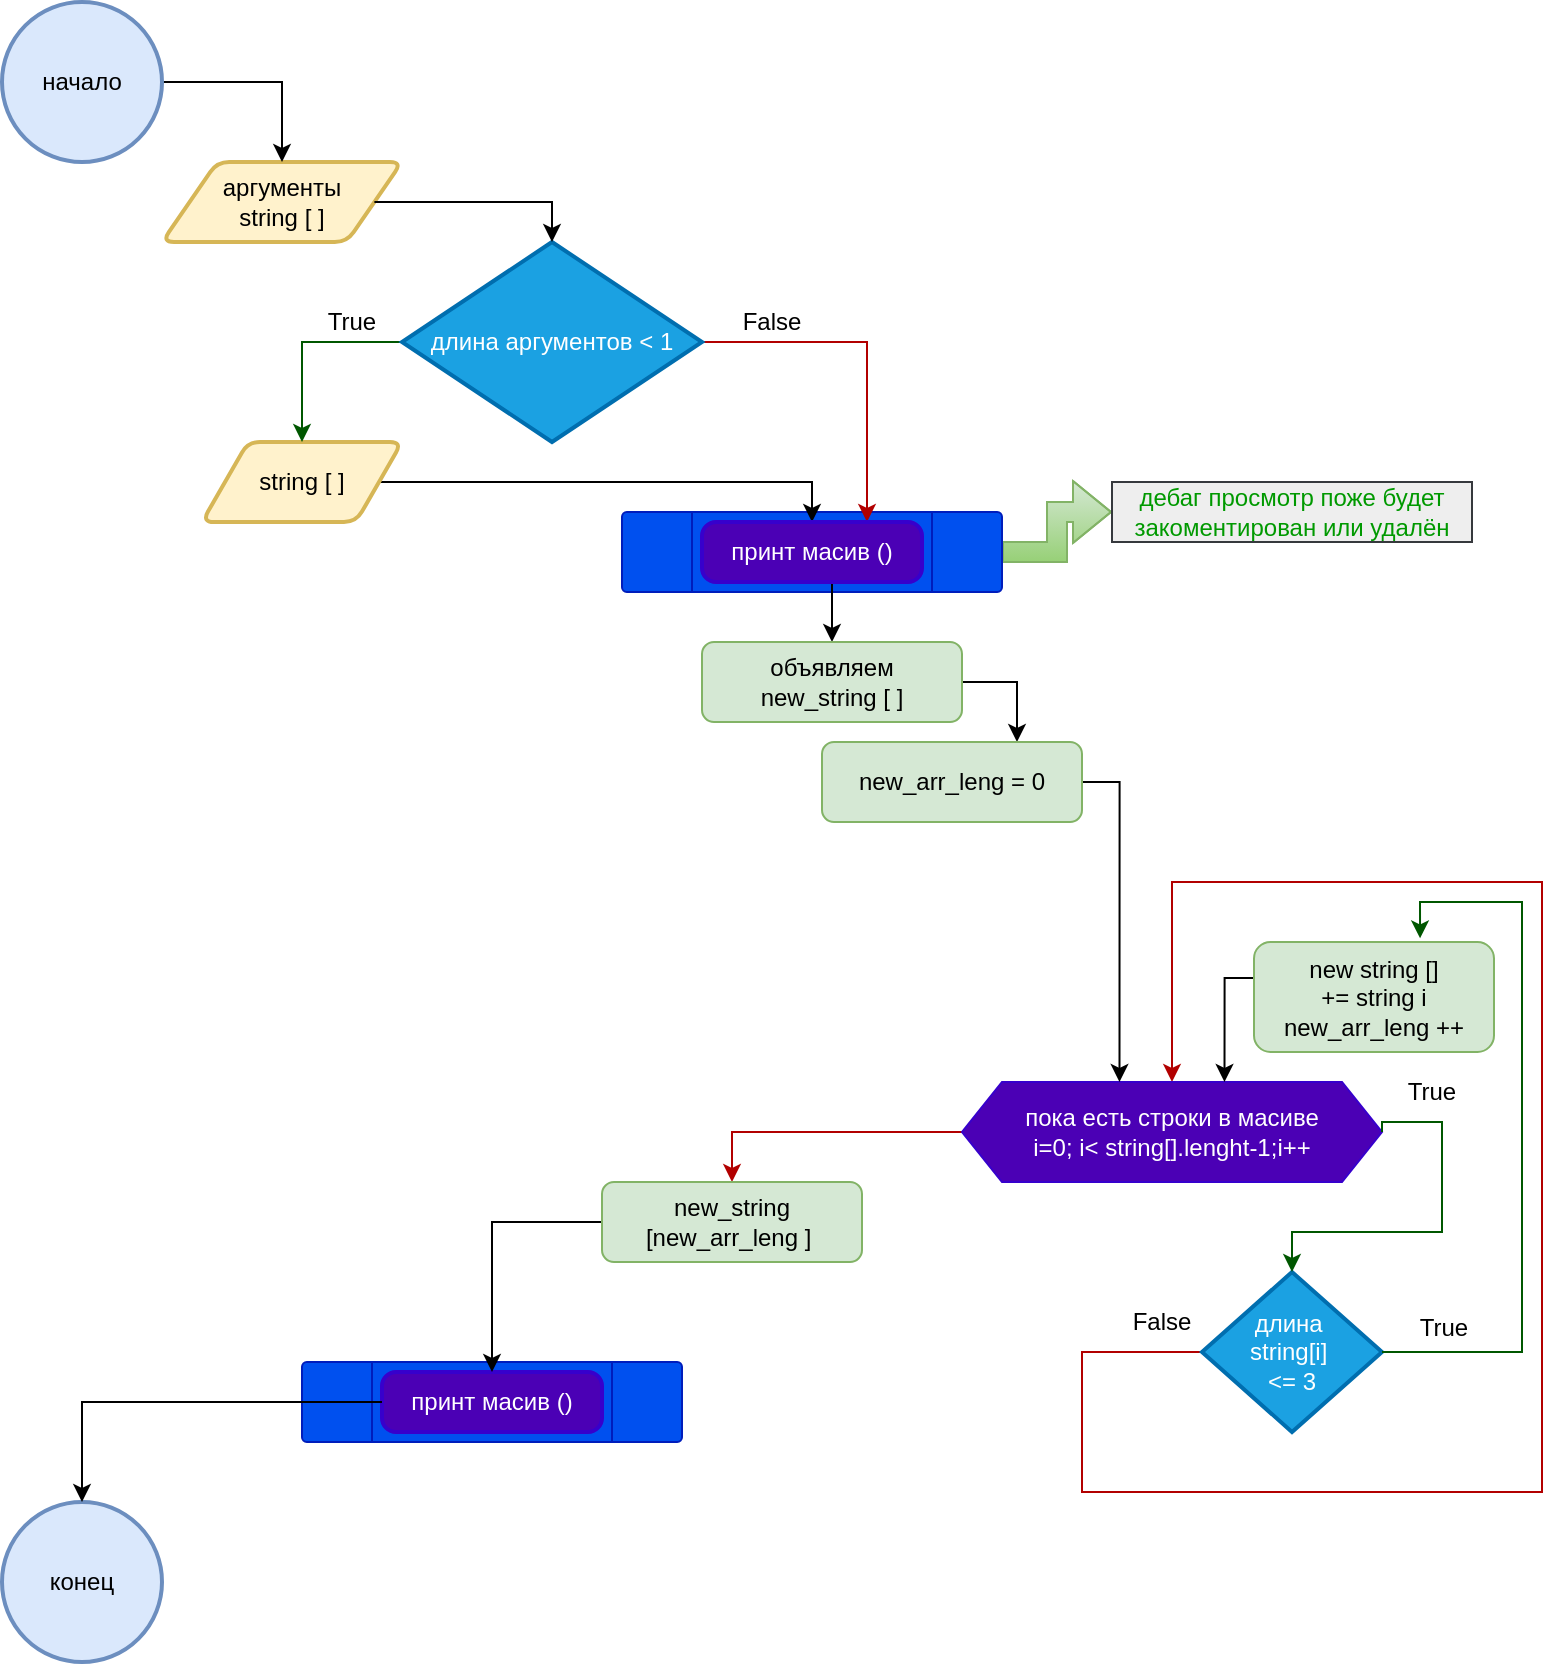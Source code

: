 <mxfile version="23.1.5" type="device" pages="2">
  <diagram name="main" id="oFZCnTqHJ-AwW1O0C2sU">
    <mxGraphModel dx="880" dy="470" grid="1" gridSize="10" guides="1" tooltips="1" connect="1" arrows="1" fold="1" page="1" pageScale="1" pageWidth="827" pageHeight="1169" math="0" shadow="0">
      <root>
        <mxCell id="0" />
        <mxCell id="1" parent="0" />
        <mxCell id="D5HL_pNyoUC32y79jpSu-1" style="edgeStyle=orthogonalEdgeStyle;rounded=0;orthogonalLoop=1;jettySize=auto;html=1;exitX=1;exitY=0.5;exitDx=0;exitDy=0;shape=flexArrow;fillColor=#d5e8d4;gradientColor=#97d077;strokeColor=#82b366;" parent="1" source="VPIT78rZ71s4JDjaBYaB-8" target="VPIT78rZ71s4JDjaBYaB-15" edge="1">
          <mxGeometry relative="1" as="geometry" />
        </mxCell>
        <mxCell id="VPIT78rZ71s4JDjaBYaB-8" value="" style="verticalLabelPosition=bottom;verticalAlign=top;html=1;shape=process;whiteSpace=wrap;rounded=1;size=0.184;arcSize=6;fillColor=#0050ef;fontColor=#ffffff;strokeColor=#001DBC;" parent="1" vertex="1">
          <mxGeometry x="350" y="335" width="190" height="40" as="geometry" />
        </mxCell>
        <mxCell id="VPIT78rZ71s4JDjaBYaB-1" value="аргументы &lt;br&gt;string [ ]" style="shape=parallelogram;html=1;strokeWidth=2;perimeter=parallelogramPerimeter;whiteSpace=wrap;rounded=1;arcSize=12;size=0.23;fillColor=#fff2cc;strokeColor=#d6b656;" parent="1" vertex="1">
          <mxGeometry x="120" y="160" width="120" height="40" as="geometry" />
        </mxCell>
        <mxCell id="VPIT78rZ71s4JDjaBYaB-2" value="конец" style="strokeWidth=2;html=1;shape=mxgraph.flowchart.start_2;whiteSpace=wrap;fillColor=#dae8fc;strokeColor=#6c8ebf;" parent="1" vertex="1">
          <mxGeometry x="40" y="830" width="80" height="80" as="geometry" />
        </mxCell>
        <mxCell id="wJMg5r566ONuuSXWwZkM-2" style="edgeStyle=orthogonalEdgeStyle;rounded=0;orthogonalLoop=1;jettySize=auto;html=1;exitX=1;exitY=0.5;exitDx=0;exitDy=0;exitPerimeter=0;" parent="1" source="VPIT78rZ71s4JDjaBYaB-3" target="VPIT78rZ71s4JDjaBYaB-1" edge="1">
          <mxGeometry relative="1" as="geometry" />
        </mxCell>
        <mxCell id="VPIT78rZ71s4JDjaBYaB-3" value="начало" style="strokeWidth=2;html=1;shape=mxgraph.flowchart.start_2;whiteSpace=wrap;fillColor=#dae8fc;strokeColor=#6c8ebf;" parent="1" vertex="1">
          <mxGeometry x="40" y="80" width="80" height="80" as="geometry" />
        </mxCell>
        <mxCell id="wJMg5r566ONuuSXWwZkM-6" style="edgeStyle=orthogonalEdgeStyle;rounded=0;orthogonalLoop=1;jettySize=auto;html=1;exitX=1;exitY=0.5;exitDx=0;exitDy=0;entryX=0.5;entryY=0;entryDx=0;entryDy=0;" parent="1" source="VPIT78rZ71s4JDjaBYaB-4" target="VPIT78rZ71s4JDjaBYaB-7" edge="1">
          <mxGeometry relative="1" as="geometry" />
        </mxCell>
        <mxCell id="VPIT78rZ71s4JDjaBYaB-4" value="string [ ]" style="shape=parallelogram;html=1;strokeWidth=2;perimeter=parallelogramPerimeter;whiteSpace=wrap;rounded=1;arcSize=12;size=0.23;fillColor=#fff2cc;strokeColor=#d6b656;" parent="1" vertex="1">
          <mxGeometry x="140" y="300" width="100" height="40" as="geometry" />
        </mxCell>
        <mxCell id="wJMg5r566ONuuSXWwZkM-4" style="edgeStyle=orthogonalEdgeStyle;rounded=0;orthogonalLoop=1;jettySize=auto;html=1;exitX=1;exitY=0.5;exitDx=0;exitDy=0;exitPerimeter=0;entryX=0.75;entryY=0;entryDx=0;entryDy=0;fillColor=#e51400;strokeColor=#B20000;" parent="1" source="VPIT78rZ71s4JDjaBYaB-5" target="VPIT78rZ71s4JDjaBYaB-7" edge="1">
          <mxGeometry relative="1" as="geometry" />
        </mxCell>
        <mxCell id="wJMg5r566ONuuSXWwZkM-5" style="edgeStyle=orthogonalEdgeStyle;rounded=0;orthogonalLoop=1;jettySize=auto;html=1;exitX=0;exitY=0.5;exitDx=0;exitDy=0;exitPerimeter=0;fillColor=#008a00;strokeColor=#005700;" parent="1" source="VPIT78rZ71s4JDjaBYaB-5" target="VPIT78rZ71s4JDjaBYaB-4" edge="1">
          <mxGeometry relative="1" as="geometry" />
        </mxCell>
        <mxCell id="VPIT78rZ71s4JDjaBYaB-5" value="длина аргументов &amp;lt; 1" style="strokeWidth=2;html=1;shape=mxgraph.flowchart.decision;whiteSpace=wrap;fillColor=#1ba1e2;fontColor=#ffffff;strokeColor=#006EAF;" parent="1" vertex="1">
          <mxGeometry x="240" y="200" width="150" height="100" as="geometry" />
        </mxCell>
        <mxCell id="wJMg5r566ONuuSXWwZkM-7" style="edgeStyle=orthogonalEdgeStyle;rounded=0;orthogonalLoop=1;jettySize=auto;html=1;exitX=0.5;exitY=1;exitDx=0;exitDy=0;entryX=0.5;entryY=0;entryDx=0;entryDy=0;" parent="1" source="VPIT78rZ71s4JDjaBYaB-7" target="VPIT78rZ71s4JDjaBYaB-14" edge="1">
          <mxGeometry relative="1" as="geometry" />
        </mxCell>
        <mxCell id="VPIT78rZ71s4JDjaBYaB-7" value="принт масив ()" style="rounded=1;whiteSpace=wrap;html=1;absoluteArcSize=1;arcSize=14;strokeWidth=2;fillColor=#4B00B5;strokeColor=#3700CC;fontColor=#ffffff;" parent="1" vertex="1">
          <mxGeometry x="390" y="340" width="110" height="30" as="geometry" />
        </mxCell>
        <mxCell id="wJMg5r566ONuuSXWwZkM-12" style="edgeStyle=orthogonalEdgeStyle;rounded=0;orthogonalLoop=1;jettySize=auto;html=1;exitX=0;exitY=0.5;exitDx=0;exitDy=0;exitPerimeter=0;entryX=0.5;entryY=0;entryDx=0;entryDy=0;fillColor=#e51400;strokeColor=#B20000;" parent="1" source="VPIT78rZ71s4JDjaBYaB-9" target="VPIT78rZ71s4JDjaBYaB-11" edge="1">
          <mxGeometry relative="1" as="geometry">
            <Array as="points">
              <mxPoint x="580" y="755" />
              <mxPoint x="580" y="825" />
              <mxPoint x="810" y="825" />
              <mxPoint x="810" y="520" />
              <mxPoint x="625" y="520" />
            </Array>
          </mxGeometry>
        </mxCell>
        <mxCell id="VPIT78rZ71s4JDjaBYaB-9" value="&lt;div&gt;длина&amp;nbsp;&lt;/div&gt;&lt;div&gt;string[i]&amp;nbsp;&lt;/div&gt;&lt;div&gt;&amp;lt;= 3&lt;/div&gt;" style="strokeWidth=2;html=1;shape=mxgraph.flowchart.decision;whiteSpace=wrap;fillColor=#1ba1e2;fontColor=#ffffff;strokeColor=#006EAF;" parent="1" vertex="1">
          <mxGeometry x="640" y="715" width="90" height="80" as="geometry" />
        </mxCell>
        <mxCell id="wJMg5r566ONuuSXWwZkM-13" style="edgeStyle=orthogonalEdgeStyle;rounded=0;orthogonalLoop=1;jettySize=auto;html=1;exitX=0;exitY=0.5;exitDx=0;exitDy=0;entryX=0.5;entryY=0;entryDx=0;entryDy=0;fillColor=#e51400;strokeColor=#B20000;" parent="1" source="VPIT78rZ71s4JDjaBYaB-11" target="069qhUIaO5gZ7f_-BTsQ-3" edge="1">
          <mxGeometry relative="1" as="geometry" />
        </mxCell>
        <mxCell id="VPIT78rZ71s4JDjaBYaB-11" value="пока есть строки в масиве&lt;br&gt;i=0; i&amp;lt; string[].lenght-1;i++" style="shape=hexagon;perimeter=hexagonPerimeter2;whiteSpace=wrap;html=1;fixedSize=1;fillColor=#4B00B5;fontColor=#ffffff;strokeColor=#3700CC;" parent="1" vertex="1">
          <mxGeometry x="520" y="620" width="210" height="50" as="geometry" />
        </mxCell>
        <mxCell id="wJMg5r566ONuuSXWwZkM-9" style="edgeStyle=orthogonalEdgeStyle;rounded=0;orthogonalLoop=1;jettySize=auto;html=1;exitX=0;exitY=0.5;exitDx=0;exitDy=0;entryX=0.625;entryY=0;entryDx=0;entryDy=0;" parent="1" source="VPIT78rZ71s4JDjaBYaB-12" target="VPIT78rZ71s4JDjaBYaB-11" edge="1">
          <mxGeometry relative="1" as="geometry">
            <Array as="points">
              <mxPoint x="666" y="568" />
              <mxPoint x="651" y="568" />
            </Array>
          </mxGeometry>
        </mxCell>
        <mxCell id="VPIT78rZ71s4JDjaBYaB-12" value="new string [] &lt;br&gt;+= string i&lt;br&gt;new_arr_leng ++" style="rounded=1;whiteSpace=wrap;html=1;fillColor=#d5e8d4;strokeColor=#82b366;" parent="1" vertex="1">
          <mxGeometry x="666" y="550" width="120" height="55" as="geometry" />
        </mxCell>
        <mxCell id="wJMg5r566ONuuSXWwZkM-8" style="edgeStyle=orthogonalEdgeStyle;rounded=0;orthogonalLoop=1;jettySize=auto;html=1;exitX=1;exitY=0.5;exitDx=0;exitDy=0;entryX=0.375;entryY=0;entryDx=0;entryDy=0;" parent="1" source="069qhUIaO5gZ7f_-BTsQ-1" target="VPIT78rZ71s4JDjaBYaB-11" edge="1">
          <mxGeometry relative="1" as="geometry">
            <Array as="points">
              <mxPoint x="599" y="470" />
            </Array>
          </mxGeometry>
        </mxCell>
        <mxCell id="069qhUIaO5gZ7f_-BTsQ-2" style="edgeStyle=orthogonalEdgeStyle;rounded=0;orthogonalLoop=1;jettySize=auto;html=1;exitX=1;exitY=0.5;exitDx=0;exitDy=0;entryX=0.75;entryY=0;entryDx=0;entryDy=0;" edge="1" parent="1" source="VPIT78rZ71s4JDjaBYaB-14" target="069qhUIaO5gZ7f_-BTsQ-1">
          <mxGeometry relative="1" as="geometry" />
        </mxCell>
        <mxCell id="VPIT78rZ71s4JDjaBYaB-14" value="объявляем &lt;br&gt;new_string [ ]" style="rounded=1;whiteSpace=wrap;html=1;fillColor=#d5e8d4;strokeColor=#82b366;" parent="1" vertex="1">
          <mxGeometry x="390" y="400" width="130" height="40" as="geometry" />
        </mxCell>
        <mxCell id="VPIT78rZ71s4JDjaBYaB-15" value="дебаг просмотр поже будет закоментирован или удалён" style="text;html=1;align=center;verticalAlign=middle;whiteSpace=wrap;rounded=0;fillColor=#eeeeee;strokeColor=#36393d;fontColor=#009900;" parent="1" vertex="1">
          <mxGeometry x="595" y="320" width="180" height="30" as="geometry" />
        </mxCell>
        <mxCell id="VPIT78rZ71s4JDjaBYaB-16" value="" style="verticalLabelPosition=bottom;verticalAlign=top;html=1;shape=process;whiteSpace=wrap;rounded=1;size=0.184;arcSize=6;fillColor=#0050ef;fontColor=#ffffff;strokeColor=#001DBC;" parent="1" vertex="1">
          <mxGeometry x="190" y="760" width="190" height="40" as="geometry" />
        </mxCell>
        <mxCell id="VPIT78rZ71s4JDjaBYaB-17" value="принт масив ()" style="rounded=1;whiteSpace=wrap;html=1;absoluteArcSize=1;arcSize=14;strokeWidth=2;fillColor=#4B00B5;strokeColor=#3700CC;fontColor=#ffffff;" parent="1" vertex="1">
          <mxGeometry x="230" y="765" width="110" height="30" as="geometry" />
        </mxCell>
        <mxCell id="wJMg5r566ONuuSXWwZkM-1" style="edgeStyle=orthogonalEdgeStyle;rounded=0;orthogonalLoop=1;jettySize=auto;html=1;exitX=1;exitY=0.5;exitDx=0;exitDy=0;entryX=0.5;entryY=0;entryDx=0;entryDy=0;entryPerimeter=0;fillColor=#008a00;strokeColor=#005700;" parent="1" source="VPIT78rZ71s4JDjaBYaB-11" target="VPIT78rZ71s4JDjaBYaB-9" edge="1">
          <mxGeometry relative="1" as="geometry">
            <Array as="points">
              <mxPoint x="760" y="640" />
              <mxPoint x="760" y="695" />
              <mxPoint x="685" y="695" />
            </Array>
          </mxGeometry>
        </mxCell>
        <mxCell id="wJMg5r566ONuuSXWwZkM-3" style="edgeStyle=orthogonalEdgeStyle;rounded=0;orthogonalLoop=1;jettySize=auto;html=1;exitX=1;exitY=0.5;exitDx=0;exitDy=0;entryX=0.5;entryY=0;entryDx=0;entryDy=0;entryPerimeter=0;" parent="1" source="VPIT78rZ71s4JDjaBYaB-1" target="VPIT78rZ71s4JDjaBYaB-5" edge="1">
          <mxGeometry relative="1" as="geometry">
            <Array as="points">
              <mxPoint x="315" y="180" />
            </Array>
          </mxGeometry>
        </mxCell>
        <mxCell id="wJMg5r566ONuuSXWwZkM-10" style="edgeStyle=orthogonalEdgeStyle;rounded=0;orthogonalLoop=1;jettySize=auto;html=1;exitX=1;exitY=0.5;exitDx=0;exitDy=0;exitPerimeter=0;entryX=0.692;entryY=-0.033;entryDx=0;entryDy=0;entryPerimeter=0;fillColor=#008a00;strokeColor=#005700;" parent="1" source="VPIT78rZ71s4JDjaBYaB-9" target="VPIT78rZ71s4JDjaBYaB-12" edge="1">
          <mxGeometry relative="1" as="geometry">
            <Array as="points">
              <mxPoint x="800" y="755" />
              <mxPoint x="800" y="530" />
              <mxPoint x="749" y="530" />
            </Array>
          </mxGeometry>
        </mxCell>
        <mxCell id="wJMg5r566ONuuSXWwZkM-14" style="edgeStyle=orthogonalEdgeStyle;rounded=0;orthogonalLoop=1;jettySize=auto;html=1;exitX=0;exitY=0.5;exitDx=0;exitDy=0;entryX=0.5;entryY=0;entryDx=0;entryDy=0;entryPerimeter=0;" parent="1" source="VPIT78rZ71s4JDjaBYaB-17" target="VPIT78rZ71s4JDjaBYaB-2" edge="1">
          <mxGeometry relative="1" as="geometry" />
        </mxCell>
        <mxCell id="h9Hyf2PfM9Y7soPXqSBn-1" value="False" style="text;html=1;align=center;verticalAlign=middle;whiteSpace=wrap;rounded=0;" parent="1" vertex="1">
          <mxGeometry x="395" y="230" width="60" height="20" as="geometry" />
        </mxCell>
        <mxCell id="h9Hyf2PfM9Y7soPXqSBn-3" value="True" style="text;html=1;align=center;verticalAlign=middle;whiteSpace=wrap;rounded=0;" parent="1" vertex="1">
          <mxGeometry x="190" y="230" width="50" height="20" as="geometry" />
        </mxCell>
        <mxCell id="h9Hyf2PfM9Y7soPXqSBn-5" value="True" style="text;html=1;align=center;verticalAlign=middle;whiteSpace=wrap;rounded=0;" parent="1" vertex="1">
          <mxGeometry x="730" y="615" width="50" height="20" as="geometry" />
        </mxCell>
        <mxCell id="h9Hyf2PfM9Y7soPXqSBn-7" value="True" style="text;html=1;align=center;verticalAlign=middle;whiteSpace=wrap;rounded=0;" parent="1" vertex="1">
          <mxGeometry x="736" y="733" width="50" height="20" as="geometry" />
        </mxCell>
        <mxCell id="F2_0HfdTOWVP9mP2EpA5-1" value="False" style="text;html=1;align=center;verticalAlign=middle;whiteSpace=wrap;rounded=0;" parent="1" vertex="1">
          <mxGeometry x="455" y="460" width="60" height="20" as="geometry" />
        </mxCell>
        <mxCell id="F2_0HfdTOWVP9mP2EpA5-2" value="False" style="text;html=1;align=center;verticalAlign=middle;whiteSpace=wrap;rounded=0;" parent="1" vertex="1">
          <mxGeometry x="590" y="730" width="60" height="20" as="geometry" />
        </mxCell>
        <mxCell id="069qhUIaO5gZ7f_-BTsQ-1" value="new_arr_leng = 0" style="rounded=1;whiteSpace=wrap;html=1;fillColor=#d5e8d4;strokeColor=#82b366;" vertex="1" parent="1">
          <mxGeometry x="450" y="450" width="130" height="40" as="geometry" />
        </mxCell>
        <mxCell id="069qhUIaO5gZ7f_-BTsQ-4" style="edgeStyle=orthogonalEdgeStyle;rounded=0;orthogonalLoop=1;jettySize=auto;html=1;exitX=0;exitY=0.5;exitDx=0;exitDy=0;entryX=0.5;entryY=0;entryDx=0;entryDy=0;" edge="1" parent="1" source="069qhUIaO5gZ7f_-BTsQ-3" target="VPIT78rZ71s4JDjaBYaB-17">
          <mxGeometry relative="1" as="geometry" />
        </mxCell>
        <mxCell id="069qhUIaO5gZ7f_-BTsQ-3" value="new_string [new_arr_leng ]&amp;nbsp;" style="rounded=1;whiteSpace=wrap;html=1;fillColor=#d5e8d4;strokeColor=#82b366;" vertex="1" parent="1">
          <mxGeometry x="340" y="670" width="130" height="40" as="geometry" />
        </mxCell>
      </root>
    </mxGraphModel>
  </diagram>
  <diagram id="ubweRmP8no64lz9e8a4V" name="принт масив()">
    <mxGraphModel dx="880" dy="470" grid="1" gridSize="10" guides="1" tooltips="1" connect="1" arrows="1" fold="1" page="1" pageScale="1" pageWidth="827" pageHeight="1169" math="0" shadow="0">
      <root>
        <mxCell id="0" />
        <mxCell id="1" parent="0" />
        <mxCell id="Tp-jZZtKT_WTJVPgMayz-1" value="" style="verticalLabelPosition=bottom;verticalAlign=top;html=1;shape=process;whiteSpace=wrap;rounded=1;size=0.184;arcSize=6;fillColor=#0050ef;fontColor=#ffffff;strokeColor=#001DBC;" parent="1" vertex="1">
          <mxGeometry x="40" y="40" width="190" height="40" as="geometry" />
        </mxCell>
        <mxCell id="Tp-jZZtKT_WTJVPgMayz-2" value="принт масив (str..[ ])" style="rounded=1;whiteSpace=wrap;html=1;absoluteArcSize=1;arcSize=14;strokeWidth=2;fillColor=#4B00B5;strokeColor=#3700CC;fontColor=#ffffff;" parent="1" vertex="1">
          <mxGeometry x="75" y="45" width="120" height="30" as="geometry" />
        </mxCell>
        <mxCell id="LPsoOfpjbmoPJzpUI1l6-1" value="конец" style="strokeWidth=2;html=1;shape=mxgraph.flowchart.start_2;whiteSpace=wrap;fillColor=#dae8fc;strokeColor=#6c8ebf;" parent="1" vertex="1">
          <mxGeometry x="95" y="290" width="80" height="80" as="geometry" />
        </mxCell>
        <mxCell id="w2T_UpLn9slOb7NkbczJ-1" style="edgeStyle=orthogonalEdgeStyle;rounded=0;orthogonalLoop=1;jettySize=auto;html=1;exitX=1;exitY=0.5;exitDx=0;exitDy=0;exitPerimeter=0;" parent="1" source="LPsoOfpjbmoPJzpUI1l6-2" target="NL4ZJdNhLwhmdQkz7Tkt-2" edge="1">
          <mxGeometry relative="1" as="geometry" />
        </mxCell>
        <mxCell id="LPsoOfpjbmoPJzpUI1l6-2" value="начало" style="strokeWidth=2;html=1;shape=mxgraph.flowchart.start_2;whiteSpace=wrap;fillColor=#dae8fc;strokeColor=#6c8ebf;" parent="1" vertex="1">
          <mxGeometry x="95" y="80" width="80" height="80" as="geometry" />
        </mxCell>
        <mxCell id="NL4ZJdNhLwhmdQkz7Tkt-1" value="foreach string" style="shape=hexagon;perimeter=hexagonPerimeter2;whiteSpace=wrap;html=1;fixedSize=1;fillColor=#4B00B5;fontColor=#ffffff;strokeColor=#3700CC;" parent="1" vertex="1">
          <mxGeometry x="295" y="240" width="210" height="50" as="geometry" />
        </mxCell>
        <mxCell id="w2T_UpLn9slOb7NkbczJ-2" style="edgeStyle=orthogonalEdgeStyle;rounded=0;orthogonalLoop=1;jettySize=auto;html=1;exitX=1;exitY=0.5;exitDx=0;exitDy=0;entryX=0.5;entryY=0;entryDx=0;entryDy=0;" parent="1" source="NL4ZJdNhLwhmdQkz7Tkt-2" target="NL4ZJdNhLwhmdQkz7Tkt-1" edge="1">
          <mxGeometry relative="1" as="geometry" />
        </mxCell>
        <mxCell id="NL4ZJdNhLwhmdQkz7Tkt-2" value="аргументы&lt;br&gt;string[]" style="rounded=1;whiteSpace=wrap;html=1;fillColor=#d5e8d4;strokeColor=#82b366;" parent="1" vertex="1">
          <mxGeometry x="175" y="150" width="120" height="40" as="geometry" />
        </mxCell>
        <mxCell id="w2T_UpLn9slOb7NkbczJ-5" style="edgeStyle=orthogonalEdgeStyle;rounded=0;orthogonalLoop=1;jettySize=auto;html=1;exitX=0;exitY=0.5;exitDx=0;exitDy=0;exitPerimeter=0;" parent="1" source="0LTYGgq1PjG9Ool8c92I-1" target="NL4ZJdNhLwhmdQkz7Tkt-1" edge="1">
          <mxGeometry relative="1" as="geometry" />
        </mxCell>
        <mxCell id="0LTYGgq1PjG9Ool8c92I-1" value="$ &quot; {string [ i ]} /n&quot;" style="strokeWidth=2;html=1;shape=mxgraph.flowchart.document2;whiteSpace=wrap;size=0.25;fillColor=#ffe6cc;strokeColor=#d79b00;" parent="1" vertex="1">
          <mxGeometry x="490" y="160" width="115" height="50" as="geometry" />
        </mxCell>
        <mxCell id="2ro8tL8mZCT88vZIwAHJ-1" value="True" style="text;html=1;align=center;verticalAlign=middle;whiteSpace=wrap;rounded=0;" parent="1" vertex="1">
          <mxGeometry x="522.5" y="230" width="50" height="30" as="geometry" />
        </mxCell>
        <mxCell id="w2T_UpLn9slOb7NkbczJ-3" style="edgeStyle=orthogonalEdgeStyle;rounded=0;orthogonalLoop=1;jettySize=auto;html=1;exitX=1;exitY=0.5;exitDx=0;exitDy=0;entryX=0.5;entryY=0;entryDx=0;entryDy=0;entryPerimeter=0;fillColor=#d5e8d4;gradientColor=#97d077;strokeColor=#82b366;" parent="1" source="NL4ZJdNhLwhmdQkz7Tkt-1" target="0LTYGgq1PjG9Ool8c92I-1" edge="1">
          <mxGeometry relative="1" as="geometry">
            <Array as="points">
              <mxPoint x="630" y="265" />
              <mxPoint x="630" y="140" />
              <mxPoint x="548" y="140" />
            </Array>
          </mxGeometry>
        </mxCell>
        <mxCell id="w2T_UpLn9slOb7NkbczJ-4" style="edgeStyle=orthogonalEdgeStyle;rounded=0;orthogonalLoop=1;jettySize=auto;html=1;exitX=0;exitY=0.5;exitDx=0;exitDy=0;entryX=0.5;entryY=0;entryDx=0;entryDy=0;entryPerimeter=0;fillColor=#f8cecc;gradientColor=#ea6b66;strokeColor=#b85450;" parent="1" source="NL4ZJdNhLwhmdQkz7Tkt-1" target="LPsoOfpjbmoPJzpUI1l6-1" edge="1">
          <mxGeometry relative="1" as="geometry" />
        </mxCell>
        <mxCell id="v3p_jUji9mNvr77tV_j6-2" value="False" style="text;html=1;align=center;verticalAlign=middle;whiteSpace=wrap;rounded=0;" parent="1" vertex="1">
          <mxGeometry x="230" y="240" width="60" height="20" as="geometry" />
        </mxCell>
      </root>
    </mxGraphModel>
  </diagram>
</mxfile>
